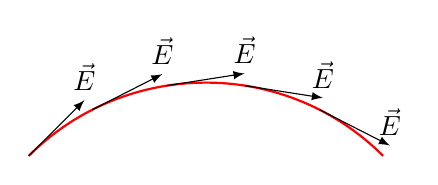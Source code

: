 				\begin{tikzpicture}[x=1.5cm,y=1.4cm]
					\tikzset{
						draw tangents/.style={decorate,decoration={
										markings,mark=between positions 0 and
										1 step
										.2 with
											{\draw[-latex,black,thin] (0,0) --
												(1cm,0)
												node[above] {$\vec{E}$};},
									}
							}
					}
					\draw[red,thick,postaction=draw tangents]
					(0,0) to[out=45, in=135] (3,0);
				\end{tikzpicture}